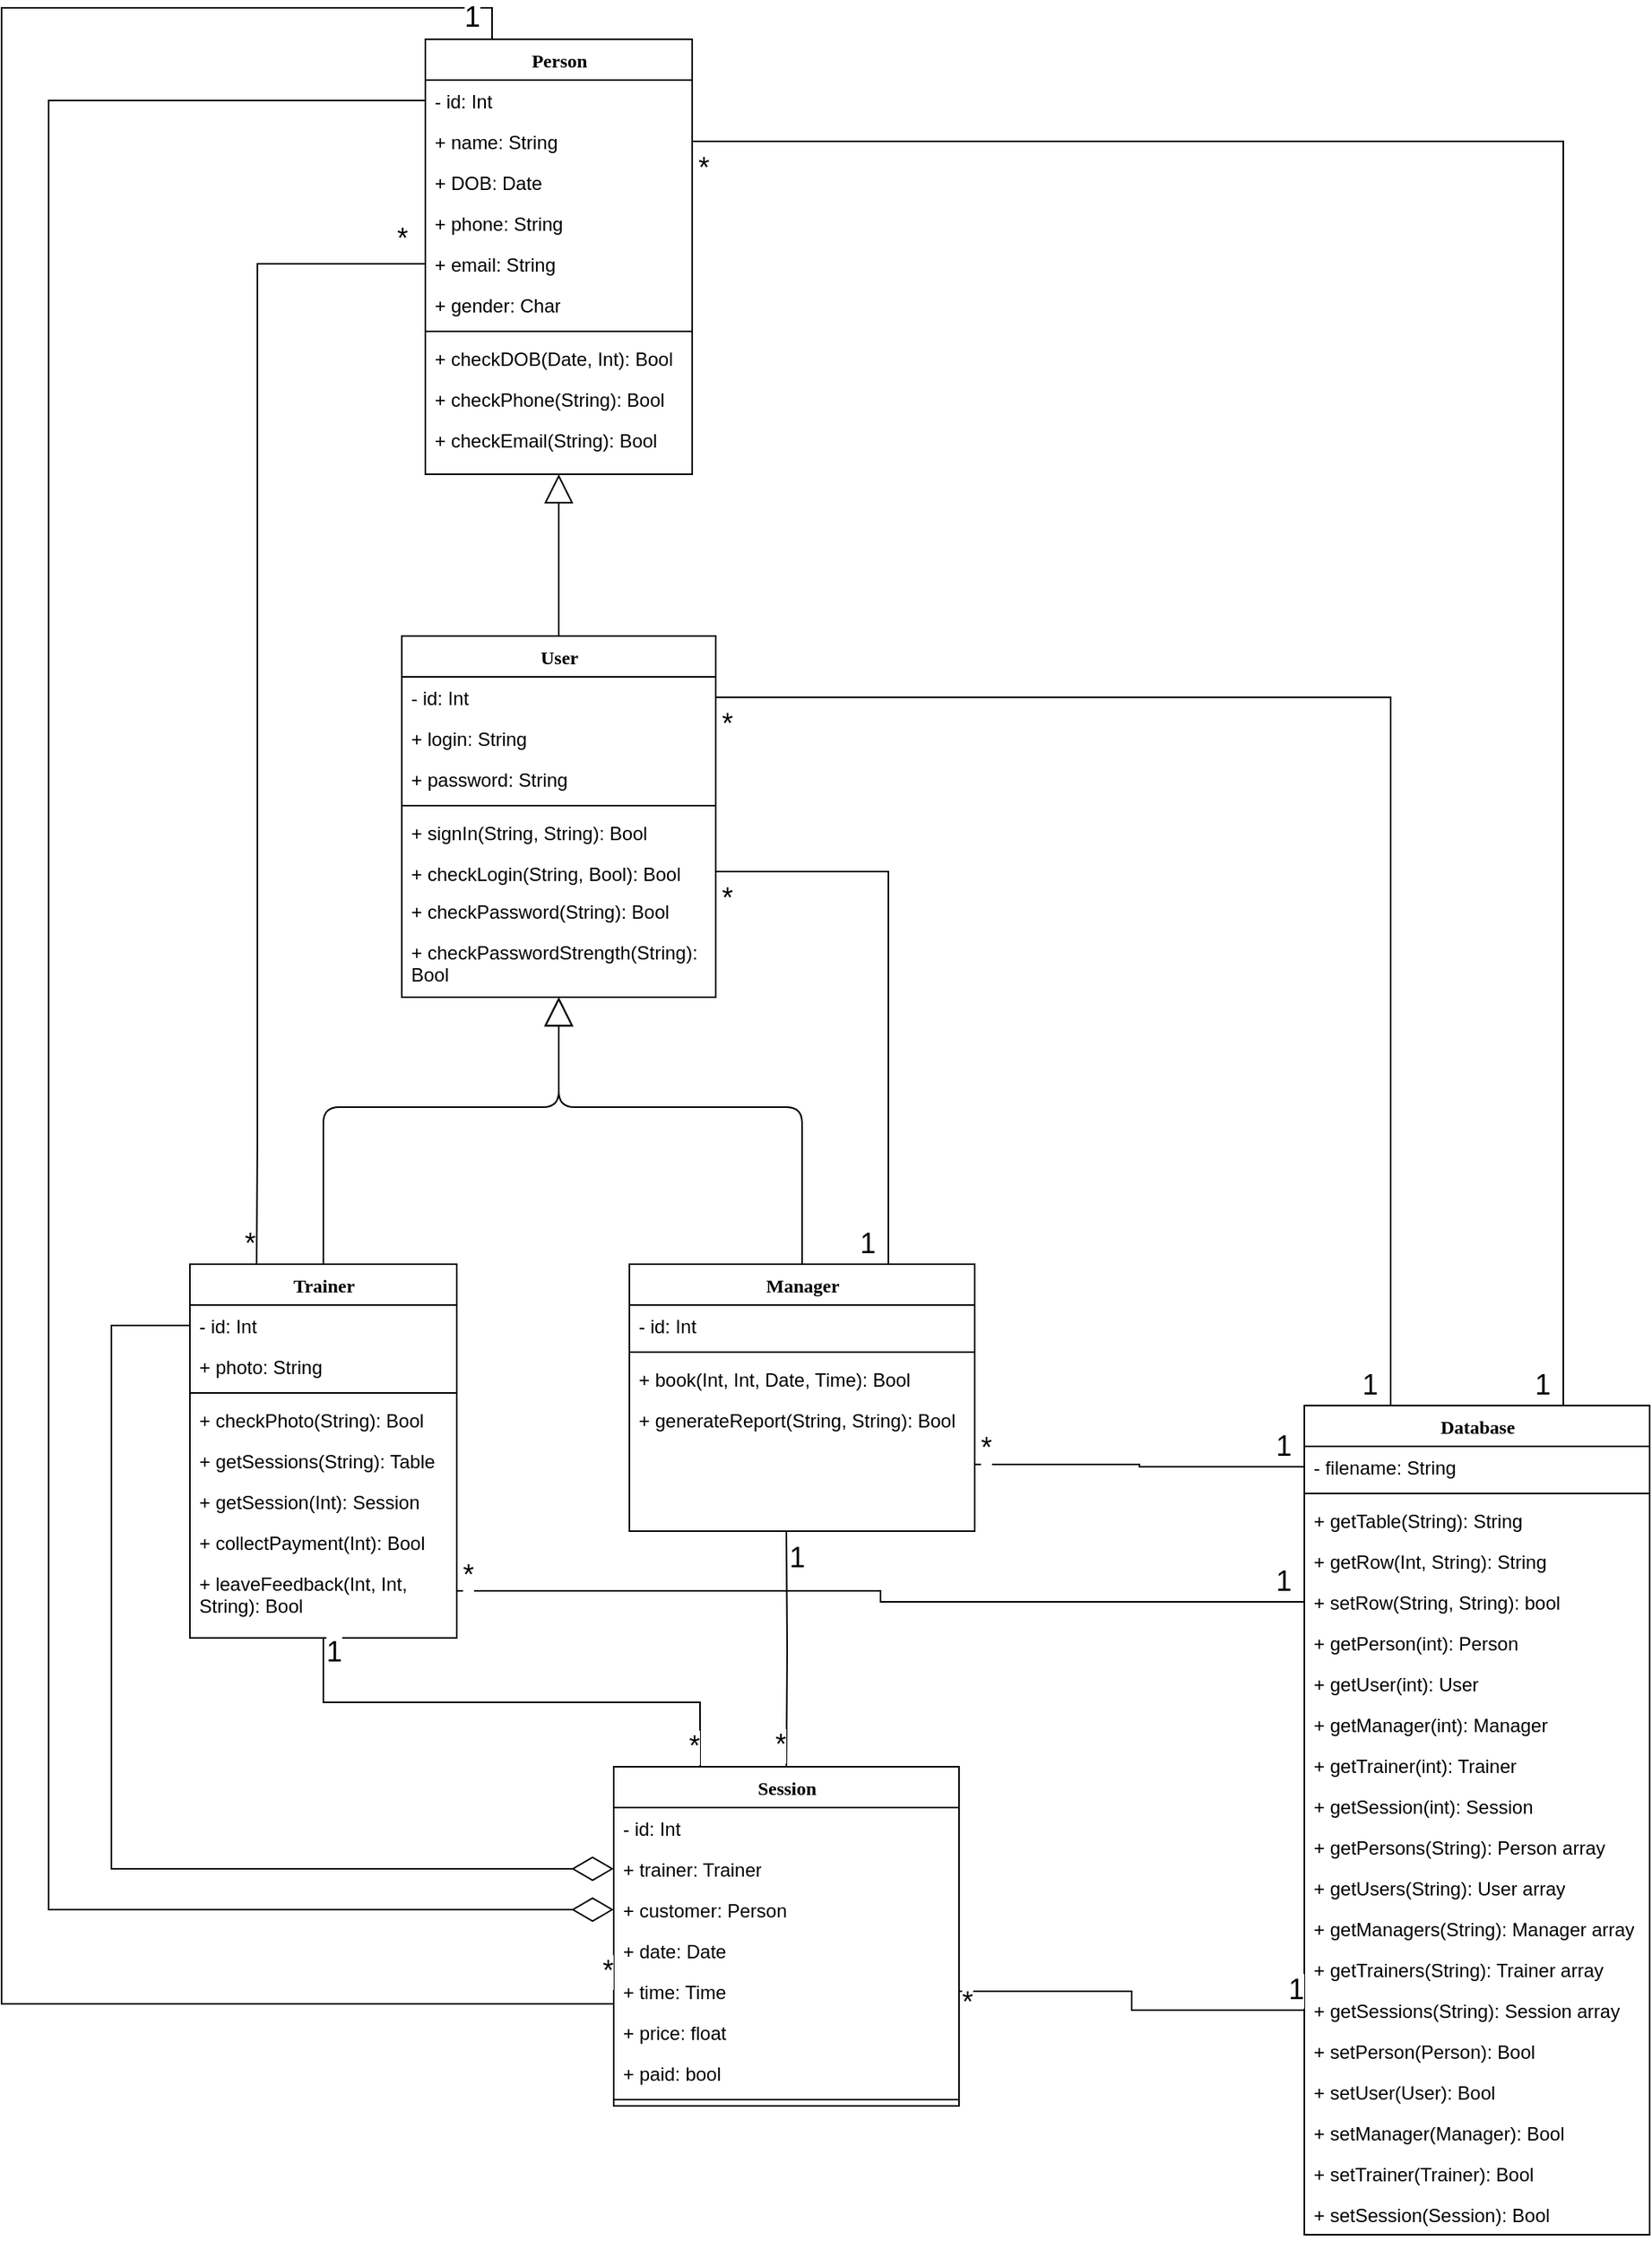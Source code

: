 <mxfile version="17.4.0" type="onedrive"><diagram name="Page-1" id="9f46799a-70d6-7492-0946-bef42562c5a5"><mxGraphModel dx="1543" dy="1395" grid="1" gridSize="10" guides="1" tooltips="1" connect="1" arrows="1" fold="1" page="1" pageScale="1" pageWidth="1100" pageHeight="850" background="none" math="0" shadow="0"><root><mxCell id="0"/><mxCell id="1" parent="0"/><mxCell id="78961159f06e98e8-17" value="Person" style="swimlane;html=1;fontStyle=1;align=center;verticalAlign=top;childLayout=stackLayout;horizontal=1;startSize=26;horizontalStack=0;resizeParent=1;resizeLast=0;collapsible=1;marginBottom=0;swimlaneFillColor=#ffffff;rounded=0;shadow=0;comic=0;labelBackgroundColor=none;strokeWidth=1;fillColor=none;fontFamily=Verdana;fontSize=12" parent="1" vertex="1"><mxGeometry x="350" y="-820" width="170" height="277" as="geometry"/></mxCell><mxCell id="78961159f06e98e8-21" value="- id: Int" style="text;html=1;strokeColor=none;fillColor=none;align=left;verticalAlign=top;spacingLeft=4;spacingRight=4;whiteSpace=wrap;overflow=hidden;rotatable=0;points=[[0,0.5],[1,0.5]];portConstraint=eastwest;" parent="78961159f06e98e8-17" vertex="1"><mxGeometry y="26" width="170" height="26" as="geometry"/></mxCell><mxCell id="78961159f06e98e8-23" value="+ name: String" style="text;html=1;strokeColor=none;fillColor=none;align=left;verticalAlign=top;spacingLeft=4;spacingRight=4;whiteSpace=wrap;overflow=hidden;rotatable=0;points=[[0,0.5],[1,0.5]];portConstraint=eastwest;" parent="78961159f06e98e8-17" vertex="1"><mxGeometry y="52" width="170" height="26" as="geometry"/></mxCell><mxCell id="78961159f06e98e8-25" value="+ DOB: Date" style="text;html=1;strokeColor=none;fillColor=none;align=left;verticalAlign=top;spacingLeft=4;spacingRight=4;whiteSpace=wrap;overflow=hidden;rotatable=0;points=[[0,0.5],[1,0.5]];portConstraint=eastwest;" parent="78961159f06e98e8-17" vertex="1"><mxGeometry y="78" width="170" height="26" as="geometry"/></mxCell><mxCell id="78961159f06e98e8-26" value="+ phone: String" style="text;html=1;strokeColor=none;fillColor=none;align=left;verticalAlign=top;spacingLeft=4;spacingRight=4;whiteSpace=wrap;overflow=hidden;rotatable=0;points=[[0,0.5],[1,0.5]];portConstraint=eastwest;" parent="78961159f06e98e8-17" vertex="1"><mxGeometry y="104" width="170" height="26" as="geometry"/></mxCell><mxCell id="19ePh3S8FimVtVx76yPB-1" value="+ email: String" style="text;html=1;strokeColor=none;fillColor=none;align=left;verticalAlign=top;spacingLeft=4;spacingRight=4;whiteSpace=wrap;overflow=hidden;rotatable=0;points=[[0,0.5],[1,0.5]];portConstraint=eastwest;" parent="78961159f06e98e8-17" vertex="1"><mxGeometry y="130" width="170" height="26" as="geometry"/></mxCell><mxCell id="78961159f06e98e8-24" value="+ gender: Char" style="text;html=1;strokeColor=none;fillColor=none;align=left;verticalAlign=top;spacingLeft=4;spacingRight=4;whiteSpace=wrap;overflow=hidden;rotatable=0;points=[[0,0.5],[1,0.5]];portConstraint=eastwest;" parent="78961159f06e98e8-17" vertex="1"><mxGeometry y="156" width="170" height="26" as="geometry"/></mxCell><mxCell id="78961159f06e98e8-19" value="" style="line;html=1;strokeWidth=1;fillColor=none;align=left;verticalAlign=middle;spacingTop=-1;spacingLeft=3;spacingRight=3;rotatable=0;labelPosition=right;points=[];portConstraint=eastwest;" parent="78961159f06e98e8-17" vertex="1"><mxGeometry y="182" width="170" height="8" as="geometry"/></mxCell><mxCell id="78961159f06e98e8-27" value="+ checkDOB(Date, Int): Bool" style="text;html=1;strokeColor=none;fillColor=none;align=left;verticalAlign=top;spacingLeft=4;spacingRight=4;whiteSpace=wrap;overflow=hidden;rotatable=0;points=[[0,0.5],[1,0.5]];portConstraint=eastwest;" parent="78961159f06e98e8-17" vertex="1"><mxGeometry y="190" width="170" height="26" as="geometry"/></mxCell><mxCell id="19ePh3S8FimVtVx76yPB-2" value="+ checkPhone(String): Bool" style="text;html=1;strokeColor=none;fillColor=none;align=left;verticalAlign=top;spacingLeft=4;spacingRight=4;whiteSpace=wrap;overflow=hidden;rotatable=0;points=[[0,0.5],[1,0.5]];portConstraint=eastwest;" parent="78961159f06e98e8-17" vertex="1"><mxGeometry y="216" width="170" height="26" as="geometry"/></mxCell><mxCell id="19ePh3S8FimVtVx76yPB-3" value="+ checkEmail(String): Bool" style="text;html=1;strokeColor=none;fillColor=none;align=left;verticalAlign=top;spacingLeft=4;spacingRight=4;whiteSpace=wrap;overflow=hidden;rotatable=0;points=[[0,0.5],[1,0.5]];portConstraint=eastwest;" parent="78961159f06e98e8-17" vertex="1"><mxGeometry y="242" width="170" height="26" as="geometry"/></mxCell><mxCell id="78961159f06e98e8-30" value="User" style="swimlane;html=1;fontStyle=1;align=center;verticalAlign=top;childLayout=stackLayout;horizontal=1;startSize=26;horizontalStack=0;resizeParent=1;resizeLast=0;collapsible=1;marginBottom=0;swimlaneFillColor=#ffffff;rounded=0;shadow=0;comic=0;labelBackgroundColor=none;strokeWidth=1;fillColor=none;fontFamily=Verdana;fontSize=12" parent="1" vertex="1"><mxGeometry x="335" y="-440" width="200" height="230" as="geometry"/></mxCell><mxCell id="78961159f06e98e8-31" value="- id: Int" style="text;html=1;strokeColor=none;fillColor=none;align=left;verticalAlign=top;spacingLeft=4;spacingRight=4;whiteSpace=wrap;overflow=hidden;rotatable=0;points=[[0,0.5],[1,0.5]];portConstraint=eastwest;" parent="78961159f06e98e8-30" vertex="1"><mxGeometry y="26" width="200" height="26" as="geometry"/></mxCell><mxCell id="78961159f06e98e8-32" value="+ login: String" style="text;html=1;strokeColor=none;fillColor=none;align=left;verticalAlign=top;spacingLeft=4;spacingRight=4;whiteSpace=wrap;overflow=hidden;rotatable=0;points=[[0,0.5],[1,0.5]];portConstraint=eastwest;" parent="78961159f06e98e8-30" vertex="1"><mxGeometry y="52" width="200" height="26" as="geometry"/></mxCell><mxCell id="78961159f06e98e8-33" value="+ password: String" style="text;html=1;strokeColor=none;fillColor=none;align=left;verticalAlign=top;spacingLeft=4;spacingRight=4;whiteSpace=wrap;overflow=hidden;rotatable=0;points=[[0,0.5],[1,0.5]];portConstraint=eastwest;" parent="78961159f06e98e8-30" vertex="1"><mxGeometry y="78" width="200" height="26" as="geometry"/></mxCell><mxCell id="78961159f06e98e8-38" value="" style="line;html=1;strokeWidth=1;fillColor=none;align=left;verticalAlign=middle;spacingTop=-1;spacingLeft=3;spacingRight=3;rotatable=0;labelPosition=right;points=[];portConstraint=eastwest;" parent="78961159f06e98e8-30" vertex="1"><mxGeometry y="104" width="200" height="8" as="geometry"/></mxCell><mxCell id="78961159f06e98e8-36" value="+ signIn(String, String): Bool" style="text;html=1;strokeColor=none;fillColor=none;align=left;verticalAlign=top;spacingLeft=4;spacingRight=4;whiteSpace=wrap;overflow=hidden;rotatable=0;points=[[0,0.5],[1,0.5]];portConstraint=eastwest;" parent="78961159f06e98e8-30" vertex="1"><mxGeometry y="112" width="200" height="26" as="geometry"/></mxCell><mxCell id="78961159f06e98e8-37" value="+ checkLogin(String, Bool): Bool" style="text;html=1;strokeColor=none;fillColor=none;align=left;verticalAlign=top;spacingLeft=4;spacingRight=4;whiteSpace=wrap;overflow=hidden;rotatable=0;points=[[0,0.5],[1,0.5]];portConstraint=eastwest;" parent="78961159f06e98e8-30" vertex="1"><mxGeometry y="138" width="200" height="24" as="geometry"/></mxCell><mxCell id="78961159f06e98e8-39" value="+ checkPassword(String): Bool" style="text;html=1;strokeColor=none;fillColor=none;align=left;verticalAlign=top;spacingLeft=4;spacingRight=4;whiteSpace=wrap;overflow=hidden;rotatable=0;points=[[0,0.5],[1,0.5]];portConstraint=eastwest;" parent="78961159f06e98e8-30" vertex="1"><mxGeometry y="162" width="200" height="26" as="geometry"/></mxCell><mxCell id="78961159f06e98e8-40" value="+ checkPasswordStrength(String): Bool" style="text;html=1;strokeColor=none;fillColor=none;align=left;verticalAlign=top;spacingLeft=4;spacingRight=4;whiteSpace=wrap;overflow=hidden;rotatable=0;points=[[0,0.5],[1,0.5]];portConstraint=eastwest;" parent="78961159f06e98e8-30" vertex="1"><mxGeometry y="188" width="200" height="34" as="geometry"/></mxCell><mxCell id="78961159f06e98e8-69" value="Trainer" style="swimlane;html=1;fontStyle=1;align=center;verticalAlign=top;childLayout=stackLayout;horizontal=1;startSize=26;horizontalStack=0;resizeParent=1;resizeLast=0;collapsible=1;marginBottom=0;swimlaneFillColor=#ffffff;rounded=0;shadow=0;comic=0;labelBackgroundColor=none;strokeWidth=1;fillColor=none;fontFamily=Verdana;fontSize=12" parent="1" vertex="1"><mxGeometry x="200" y="-40" width="170" height="238" as="geometry"/></mxCell><mxCell id="78961159f06e98e8-70" value="- id: Int" style="text;html=1;strokeColor=none;fillColor=none;align=left;verticalAlign=top;spacingLeft=4;spacingRight=4;whiteSpace=wrap;overflow=hidden;rotatable=0;points=[[0,0.5],[1,0.5]];portConstraint=eastwest;" parent="78961159f06e98e8-69" vertex="1"><mxGeometry y="26" width="170" height="26" as="geometry"/></mxCell><mxCell id="78961159f06e98e8-71" value="+ photo: String" style="text;html=1;strokeColor=none;fillColor=none;align=left;verticalAlign=top;spacingLeft=4;spacingRight=4;whiteSpace=wrap;overflow=hidden;rotatable=0;points=[[0,0.5],[1,0.5]];portConstraint=eastwest;" parent="78961159f06e98e8-69" vertex="1"><mxGeometry y="52" width="170" height="26" as="geometry"/></mxCell><mxCell id="78961159f06e98e8-77" value="" style="line;html=1;strokeWidth=1;fillColor=none;align=left;verticalAlign=middle;spacingTop=-1;spacingLeft=3;spacingRight=3;rotatable=0;labelPosition=right;points=[];portConstraint=eastwest;" parent="78961159f06e98e8-69" vertex="1"><mxGeometry y="78" width="170" height="8" as="geometry"/></mxCell><mxCell id="78961159f06e98e8-72" value="+ checkPhoto(String): Bool" style="text;html=1;strokeColor=none;fillColor=none;align=left;verticalAlign=top;spacingLeft=4;spacingRight=4;whiteSpace=wrap;overflow=hidden;rotatable=0;points=[[0,0.5],[1,0.5]];portConstraint=eastwest;" parent="78961159f06e98e8-69" vertex="1"><mxGeometry y="86" width="170" height="26" as="geometry"/></mxCell><mxCell id="78961159f06e98e8-75" value="+ getSessions(String): Table" style="text;html=1;strokeColor=none;fillColor=none;align=left;verticalAlign=top;spacingLeft=4;spacingRight=4;whiteSpace=wrap;overflow=hidden;rotatable=0;points=[[0,0.5],[1,0.5]];portConstraint=eastwest;" parent="78961159f06e98e8-69" vertex="1"><mxGeometry y="112" width="170" height="26" as="geometry"/></mxCell><mxCell id="78961159f06e98e8-76" value="+ getSession(Int): Session" style="text;html=1;strokeColor=none;fillColor=none;align=left;verticalAlign=top;spacingLeft=4;spacingRight=4;whiteSpace=wrap;overflow=hidden;rotatable=0;points=[[0,0.5],[1,0.5]];portConstraint=eastwest;" parent="78961159f06e98e8-69" vertex="1"><mxGeometry y="138" width="170" height="26" as="geometry"/></mxCell><mxCell id="78961159f06e98e8-78" value="+ collectPayment(Int): Bool" style="text;html=1;strokeColor=none;fillColor=none;align=left;verticalAlign=top;spacingLeft=4;spacingRight=4;whiteSpace=wrap;overflow=hidden;rotatable=0;points=[[0,0.5],[1,0.5]];portConstraint=eastwest;" parent="78961159f06e98e8-69" vertex="1"><mxGeometry y="164" width="170" height="26" as="geometry"/></mxCell><mxCell id="78961159f06e98e8-79" value="+ leaveFeedback(Int, Int, String): Bool" style="text;html=1;strokeColor=none;fillColor=none;align=left;verticalAlign=top;spacingLeft=4;spacingRight=4;whiteSpace=wrap;overflow=hidden;rotatable=0;points=[[0,0.5],[1,0.5]];portConstraint=eastwest;" parent="78961159f06e98e8-69" vertex="1"><mxGeometry y="190" width="170" height="36" as="geometry"/></mxCell><mxCell id="19ePh3S8FimVtVx76yPB-5" value="Manager" style="swimlane;html=1;fontStyle=1;align=center;verticalAlign=top;childLayout=stackLayout;horizontal=1;startSize=26;horizontalStack=0;resizeParent=1;resizeLast=0;collapsible=1;marginBottom=0;swimlaneFillColor=#ffffff;rounded=0;shadow=0;comic=0;labelBackgroundColor=none;strokeWidth=1;fillColor=none;fontFamily=Verdana;fontSize=12" parent="1" vertex="1"><mxGeometry x="480" y="-40" width="220" height="170" as="geometry"/></mxCell><mxCell id="19ePh3S8FimVtVx76yPB-6" value="- id: Int" style="text;html=1;strokeColor=none;fillColor=none;align=left;verticalAlign=top;spacingLeft=4;spacingRight=4;whiteSpace=wrap;overflow=hidden;rotatable=0;points=[[0,0.5],[1,0.5]];portConstraint=eastwest;" parent="19ePh3S8FimVtVx76yPB-5" vertex="1"><mxGeometry y="26" width="220" height="26" as="geometry"/></mxCell><mxCell id="19ePh3S8FimVtVx76yPB-7" value="" style="line;html=1;strokeWidth=1;fillColor=none;align=left;verticalAlign=middle;spacingTop=-1;spacingLeft=3;spacingRight=3;rotatable=0;labelPosition=right;points=[];portConstraint=eastwest;" parent="19ePh3S8FimVtVx76yPB-5" vertex="1"><mxGeometry y="52" width="220" height="8" as="geometry"/></mxCell><mxCell id="19ePh3S8FimVtVx76yPB-9" value="+ book(Int, Int, Date, Time): Bool" style="text;html=1;strokeColor=none;fillColor=none;align=left;verticalAlign=top;spacingLeft=4;spacingRight=4;whiteSpace=wrap;overflow=hidden;rotatable=0;points=[[0,0.5],[1,0.5]];portConstraint=eastwest;" parent="19ePh3S8FimVtVx76yPB-5" vertex="1"><mxGeometry y="60" width="220" height="26" as="geometry"/></mxCell><mxCell id="19ePh3S8FimVtVx76yPB-10" value="+ generateReport(String, String): Bool" style="text;html=1;strokeColor=none;fillColor=none;align=left;verticalAlign=top;spacingLeft=4;spacingRight=4;whiteSpace=wrap;overflow=hidden;rotatable=0;points=[[0,0.5],[1,0.5]];portConstraint=eastwest;" parent="19ePh3S8FimVtVx76yPB-5" vertex="1"><mxGeometry y="86" width="220" height="26" as="geometry"/></mxCell><mxCell id="19ePh3S8FimVtVx76yPB-13" value="Database" style="swimlane;html=1;fontStyle=1;align=center;verticalAlign=top;childLayout=stackLayout;horizontal=1;startSize=26;horizontalStack=0;resizeParent=1;resizeLast=0;collapsible=1;marginBottom=0;swimlaneFillColor=#ffffff;rounded=0;shadow=0;comic=0;labelBackgroundColor=none;strokeWidth=1;fillColor=none;fontFamily=Verdana;fontSize=12" parent="1" vertex="1"><mxGeometry x="910" y="50" width="220" height="528" as="geometry"/></mxCell><mxCell id="19ePh3S8FimVtVx76yPB-14" value="- filename: String" style="text;html=1;strokeColor=none;fillColor=none;align=left;verticalAlign=top;spacingLeft=4;spacingRight=4;whiteSpace=wrap;overflow=hidden;rotatable=0;points=[[0,0.5],[1,0.5]];portConstraint=eastwest;" parent="19ePh3S8FimVtVx76yPB-13" vertex="1"><mxGeometry y="26" width="220" height="26" as="geometry"/></mxCell><mxCell id="19ePh3S8FimVtVx76yPB-15" value="" style="line;html=1;strokeWidth=1;fillColor=none;align=left;verticalAlign=middle;spacingTop=-1;spacingLeft=3;spacingRight=3;rotatable=0;labelPosition=right;points=[];portConstraint=eastwest;" parent="19ePh3S8FimVtVx76yPB-13" vertex="1"><mxGeometry y="52" width="220" height="8" as="geometry"/></mxCell><mxCell id="19ePh3S8FimVtVx76yPB-16" value="+ getTable(String): String" style="text;html=1;strokeColor=none;fillColor=none;align=left;verticalAlign=top;spacingLeft=4;spacingRight=4;whiteSpace=wrap;overflow=hidden;rotatable=0;points=[[0,0.5],[1,0.5]];portConstraint=eastwest;" parent="19ePh3S8FimVtVx76yPB-13" vertex="1"><mxGeometry y="60" width="220" height="26" as="geometry"/></mxCell><mxCell id="19ePh3S8FimVtVx76yPB-17" value="+ getRow(Int, String): String" style="text;html=1;strokeColor=none;fillColor=none;align=left;verticalAlign=top;spacingLeft=4;spacingRight=4;whiteSpace=wrap;overflow=hidden;rotatable=0;points=[[0,0.5],[1,0.5]];portConstraint=eastwest;" parent="19ePh3S8FimVtVx76yPB-13" vertex="1"><mxGeometry y="86" width="220" height="26" as="geometry"/></mxCell><mxCell id="19ePh3S8FimVtVx76yPB-86" value="+ setRow(String, String): bool" style="text;html=1;strokeColor=none;fillColor=none;align=left;verticalAlign=top;spacingLeft=4;spacingRight=4;whiteSpace=wrap;overflow=hidden;rotatable=0;points=[[0,0.5],[1,0.5]];portConstraint=eastwest;" parent="19ePh3S8FimVtVx76yPB-13" vertex="1"><mxGeometry y="112" width="220" height="26" as="geometry"/></mxCell><mxCell id="19ePh3S8FimVtVx76yPB-18" value="+ getPerson(int): Person" style="text;html=1;strokeColor=none;fillColor=none;align=left;verticalAlign=top;spacingLeft=4;spacingRight=4;whiteSpace=wrap;overflow=hidden;rotatable=0;points=[[0,0.5],[1,0.5]];portConstraint=eastwest;" parent="19ePh3S8FimVtVx76yPB-13" vertex="1"><mxGeometry y="138" width="220" height="26" as="geometry"/></mxCell><mxCell id="19ePh3S8FimVtVx76yPB-82" value="+ getUser(int): User" style="text;html=1;strokeColor=none;fillColor=none;align=left;verticalAlign=top;spacingLeft=4;spacingRight=4;whiteSpace=wrap;overflow=hidden;rotatable=0;points=[[0,0.5],[1,0.5]];portConstraint=eastwest;" parent="19ePh3S8FimVtVx76yPB-13" vertex="1"><mxGeometry y="164" width="220" height="26" as="geometry"/></mxCell><mxCell id="19ePh3S8FimVtVx76yPB-83" value="+ getManager(int): Manager" style="text;html=1;strokeColor=none;fillColor=none;align=left;verticalAlign=top;spacingLeft=4;spacingRight=4;whiteSpace=wrap;overflow=hidden;rotatable=0;points=[[0,0.5],[1,0.5]];portConstraint=eastwest;" parent="19ePh3S8FimVtVx76yPB-13" vertex="1"><mxGeometry y="190" width="220" height="26" as="geometry"/></mxCell><mxCell id="19ePh3S8FimVtVx76yPB-84" value="+ getTrainer(int): Trainer" style="text;html=1;strokeColor=none;fillColor=none;align=left;verticalAlign=top;spacingLeft=4;spacingRight=4;whiteSpace=wrap;overflow=hidden;rotatable=0;points=[[0,0.5],[1,0.5]];portConstraint=eastwest;" parent="19ePh3S8FimVtVx76yPB-13" vertex="1"><mxGeometry y="216" width="220" height="26" as="geometry"/></mxCell><mxCell id="19ePh3S8FimVtVx76yPB-85" value="+ getSession(int): Session" style="text;html=1;strokeColor=none;fillColor=none;align=left;verticalAlign=top;spacingLeft=4;spacingRight=4;whiteSpace=wrap;overflow=hidden;rotatable=0;points=[[0,0.5],[1,0.5]];portConstraint=eastwest;" parent="19ePh3S8FimVtVx76yPB-13" vertex="1"><mxGeometry y="242" width="220" height="26" as="geometry"/></mxCell><mxCell id="19ePh3S8FimVtVx76yPB-87" value="+ getPersons(String): Person array" style="text;html=1;strokeColor=none;fillColor=none;align=left;verticalAlign=top;spacingLeft=4;spacingRight=4;whiteSpace=wrap;overflow=hidden;rotatable=0;points=[[0,0.5],[1,0.5]];portConstraint=eastwest;" parent="19ePh3S8FimVtVx76yPB-13" vertex="1"><mxGeometry y="268" width="220" height="26" as="geometry"/></mxCell><mxCell id="19ePh3S8FimVtVx76yPB-88" value="+ getUsers(String): User&amp;nbsp;array" style="text;html=1;strokeColor=none;fillColor=none;align=left;verticalAlign=top;spacingLeft=4;spacingRight=4;whiteSpace=wrap;overflow=hidden;rotatable=0;points=[[0,0.5],[1,0.5]];portConstraint=eastwest;" parent="19ePh3S8FimVtVx76yPB-13" vertex="1"><mxGeometry y="294" width="220" height="26" as="geometry"/></mxCell><mxCell id="19ePh3S8FimVtVx76yPB-89" value="+ getManagers(String): Manager&amp;nbsp;array" style="text;html=1;strokeColor=none;fillColor=none;align=left;verticalAlign=top;spacingLeft=4;spacingRight=4;whiteSpace=wrap;overflow=hidden;rotatable=0;points=[[0,0.5],[1,0.5]];portConstraint=eastwest;" parent="19ePh3S8FimVtVx76yPB-13" vertex="1"><mxGeometry y="320" width="220" height="26" as="geometry"/></mxCell><mxCell id="19ePh3S8FimVtVx76yPB-90" value="+ getTrainers(String): Trainer&amp;nbsp;array" style="text;html=1;strokeColor=none;fillColor=none;align=left;verticalAlign=top;spacingLeft=4;spacingRight=4;whiteSpace=wrap;overflow=hidden;rotatable=0;points=[[0,0.5],[1,0.5]];portConstraint=eastwest;" parent="19ePh3S8FimVtVx76yPB-13" vertex="1"><mxGeometry y="346" width="220" height="26" as="geometry"/></mxCell><mxCell id="19ePh3S8FimVtVx76yPB-91" value="+ getSessions(String): Session&amp;nbsp;array" style="text;html=1;strokeColor=none;fillColor=none;align=left;verticalAlign=top;spacingLeft=4;spacingRight=4;whiteSpace=wrap;overflow=hidden;rotatable=0;points=[[0,0.5],[1,0.5]];portConstraint=eastwest;" parent="19ePh3S8FimVtVx76yPB-13" vertex="1"><mxGeometry y="372" width="220" height="26" as="geometry"/></mxCell><mxCell id="19ePh3S8FimVtVx76yPB-92" value="+ setPerson(Person): Bool" style="text;html=1;strokeColor=none;fillColor=none;align=left;verticalAlign=top;spacingLeft=4;spacingRight=4;whiteSpace=wrap;overflow=hidden;rotatable=0;points=[[0,0.5],[1,0.5]];portConstraint=eastwest;" parent="19ePh3S8FimVtVx76yPB-13" vertex="1"><mxGeometry y="398" width="220" height="26" as="geometry"/></mxCell><mxCell id="19ePh3S8FimVtVx76yPB-93" value="+ setUser(User): Bool" style="text;html=1;strokeColor=none;fillColor=none;align=left;verticalAlign=top;spacingLeft=4;spacingRight=4;whiteSpace=wrap;overflow=hidden;rotatable=0;points=[[0,0.5],[1,0.5]];portConstraint=eastwest;" parent="19ePh3S8FimVtVx76yPB-13" vertex="1"><mxGeometry y="424" width="220" height="26" as="geometry"/></mxCell><mxCell id="19ePh3S8FimVtVx76yPB-94" value="+ setManager(Manager): Bool" style="text;html=1;strokeColor=none;fillColor=none;align=left;verticalAlign=top;spacingLeft=4;spacingRight=4;whiteSpace=wrap;overflow=hidden;rotatable=0;points=[[0,0.5],[1,0.5]];portConstraint=eastwest;" parent="19ePh3S8FimVtVx76yPB-13" vertex="1"><mxGeometry y="450" width="220" height="26" as="geometry"/></mxCell><mxCell id="19ePh3S8FimVtVx76yPB-95" value="+ setTrainer(Trainer): Bool" style="text;html=1;strokeColor=none;fillColor=none;align=left;verticalAlign=top;spacingLeft=4;spacingRight=4;whiteSpace=wrap;overflow=hidden;rotatable=0;points=[[0,0.5],[1,0.5]];portConstraint=eastwest;" parent="19ePh3S8FimVtVx76yPB-13" vertex="1"><mxGeometry y="476" width="220" height="26" as="geometry"/></mxCell><mxCell id="19ePh3S8FimVtVx76yPB-96" value="+ setSession(Session): Bool" style="text;html=1;strokeColor=none;fillColor=none;align=left;verticalAlign=top;spacingLeft=4;spacingRight=4;whiteSpace=wrap;overflow=hidden;rotatable=0;points=[[0,0.5],[1,0.5]];portConstraint=eastwest;" parent="19ePh3S8FimVtVx76yPB-13" vertex="1"><mxGeometry y="502" width="220" height="26" as="geometry"/></mxCell><mxCell id="19ePh3S8FimVtVx76yPB-50" value="Session" style="swimlane;html=1;fontStyle=1;align=center;verticalAlign=top;childLayout=stackLayout;horizontal=1;startSize=26;horizontalStack=0;resizeParent=1;resizeLast=0;collapsible=1;marginBottom=0;swimlaneFillColor=#ffffff;rounded=0;shadow=0;comic=0;labelBackgroundColor=none;strokeWidth=1;fillColor=none;fontFamily=Verdana;fontSize=12" parent="1" vertex="1"><mxGeometry x="470" y="280" width="220" height="216" as="geometry"/></mxCell><mxCell id="19ePh3S8FimVtVx76yPB-51" value="- id: Int" style="text;html=1;strokeColor=none;fillColor=none;align=left;verticalAlign=top;spacingLeft=4;spacingRight=4;whiteSpace=wrap;overflow=hidden;rotatable=0;points=[[0,0.5],[1,0.5]];portConstraint=eastwest;" parent="19ePh3S8FimVtVx76yPB-50" vertex="1"><mxGeometry y="26" width="220" height="26" as="geometry"/></mxCell><mxCell id="19ePh3S8FimVtVx76yPB-54" value="+ trainer: Trainer" style="text;html=1;strokeColor=none;fillColor=none;align=left;verticalAlign=top;spacingLeft=4;spacingRight=4;whiteSpace=wrap;overflow=hidden;rotatable=0;points=[[0,0.5],[1,0.5]];portConstraint=eastwest;" parent="19ePh3S8FimVtVx76yPB-50" vertex="1"><mxGeometry y="52" width="220" height="26" as="geometry"/></mxCell><mxCell id="19ePh3S8FimVtVx76yPB-53" value="+ customer: Person" style="text;html=1;strokeColor=none;fillColor=none;align=left;verticalAlign=top;spacingLeft=4;spacingRight=4;whiteSpace=wrap;overflow=hidden;rotatable=0;points=[[0,0.5],[1,0.5]];portConstraint=eastwest;" parent="19ePh3S8FimVtVx76yPB-50" vertex="1"><mxGeometry y="78" width="220" height="26" as="geometry"/></mxCell><mxCell id="19ePh3S8FimVtVx76yPB-55" value="+ date: Date" style="text;html=1;strokeColor=none;fillColor=none;align=left;verticalAlign=top;spacingLeft=4;spacingRight=4;whiteSpace=wrap;overflow=hidden;rotatable=0;points=[[0,0.5],[1,0.5]];portConstraint=eastwest;" parent="19ePh3S8FimVtVx76yPB-50" vertex="1"><mxGeometry y="104" width="220" height="26" as="geometry"/></mxCell><mxCell id="19ePh3S8FimVtVx76yPB-56" value="+ time: Time" style="text;html=1;strokeColor=none;fillColor=none;align=left;verticalAlign=top;spacingLeft=4;spacingRight=4;whiteSpace=wrap;overflow=hidden;rotatable=0;points=[[0,0.5],[1,0.5]];portConstraint=eastwest;" parent="19ePh3S8FimVtVx76yPB-50" vertex="1"><mxGeometry y="130" width="220" height="26" as="geometry"/></mxCell><mxCell id="19ePh3S8FimVtVx76yPB-57" value="+ price: float" style="text;html=1;strokeColor=none;fillColor=none;align=left;verticalAlign=top;spacingLeft=4;spacingRight=4;whiteSpace=wrap;overflow=hidden;rotatable=0;points=[[0,0.5],[1,0.5]];portConstraint=eastwest;" parent="19ePh3S8FimVtVx76yPB-50" vertex="1"><mxGeometry y="156" width="220" height="26" as="geometry"/></mxCell><mxCell id="19ePh3S8FimVtVx76yPB-58" value="+ paid: bool" style="text;html=1;strokeColor=none;fillColor=none;align=left;verticalAlign=top;spacingLeft=4;spacingRight=4;whiteSpace=wrap;overflow=hidden;rotatable=0;points=[[0,0.5],[1,0.5]];portConstraint=eastwest;" parent="19ePh3S8FimVtVx76yPB-50" vertex="1"><mxGeometry y="182" width="220" height="26" as="geometry"/></mxCell><mxCell id="19ePh3S8FimVtVx76yPB-52" value="" style="line;html=1;strokeWidth=1;fillColor=none;align=left;verticalAlign=middle;spacingTop=-1;spacingLeft=3;spacingRight=3;rotatable=0;labelPosition=right;points=[];portConstraint=eastwest;" parent="19ePh3S8FimVtVx76yPB-50" vertex="1"><mxGeometry y="208" width="220" height="8" as="geometry"/></mxCell><mxCell id="19ePh3S8FimVtVx76yPB-67" style="edgeStyle=orthogonalEdgeStyle;html=1;labelBackgroundColor=none;startFill=0;startSize=8;endArrow=block;endFill=0;endSize=16;fontFamily=Verdana;fontSize=12;exitX=0.5;exitY=0;exitDx=0;exitDy=0;entryX=0.5;entryY=1;entryDx=0;entryDy=0;" parent="1" source="78961159f06e98e8-30" target="78961159f06e98e8-17" edge="1"><mxGeometry relative="1" as="geometry"><Array as="points"><mxPoint x="435" y="-470"/><mxPoint x="435" y="-470"/></Array><mxPoint x="640" y="492" as="sourcePoint"/><mxPoint x="460" y="-470" as="targetPoint"/></mxGeometry></mxCell><mxCell id="19ePh3S8FimVtVx76yPB-68" style="edgeStyle=orthogonalEdgeStyle;html=1;labelBackgroundColor=none;startFill=0;startSize=8;endArrow=block;endFill=0;endSize=16;fontFamily=Verdana;fontSize=12;exitX=0.5;exitY=0;exitDx=0;exitDy=0;entryX=0.5;entryY=1;entryDx=0;entryDy=0;" parent="1" source="19ePh3S8FimVtVx76yPB-5" target="78961159f06e98e8-30" edge="1"><mxGeometry relative="1" as="geometry"><Array as="points"><mxPoint x="590" y="-140"/><mxPoint x="435" y="-140"/></Array><mxPoint x="460" y="-10" as="sourcePoint"/><mxPoint x="440" y="-170" as="targetPoint"/></mxGeometry></mxCell><mxCell id="19ePh3S8FimVtVx76yPB-69" style="edgeStyle=orthogonalEdgeStyle;html=1;labelBackgroundColor=none;startFill=0;startSize=8;endArrow=block;endFill=0;endSize=16;fontFamily=Verdana;fontSize=12;exitX=0.5;exitY=0;exitDx=0;exitDy=0;entryX=0.5;entryY=1;entryDx=0;entryDy=0;" parent="1" source="78961159f06e98e8-69" edge="1" target="78961159f06e98e8-30"><mxGeometry relative="1" as="geometry"><Array as="points"><mxPoint x="285" y="-140"/><mxPoint x="435" y="-140"/></Array><mxPoint x="260" y="236" as="sourcePoint"/><mxPoint x="435" y="-170" as="targetPoint"/></mxGeometry></mxCell><mxCell id="19ePh3S8FimVtVx76yPB-72" value="" style="endArrow=none;html=1;edgeStyle=orthogonalEdgeStyle;rounded=0;entryX=0.5;entryY=0;entryDx=0;entryDy=0;" parent="1" target="19ePh3S8FimVtVx76yPB-50" edge="1"><mxGeometry relative="1" as="geometry"><mxPoint x="580" y="130" as="sourcePoint"/><mxPoint x="1150" y="70" as="targetPoint"/></mxGeometry></mxCell><mxCell id="19ePh3S8FimVtVx76yPB-73" value="&lt;font style=&quot;font-size: 18px&quot;&gt;1&lt;br&gt;&lt;/font&gt;" style="edgeLabel;resizable=0;html=1;align=left;verticalAlign=bottom;" parent="19ePh3S8FimVtVx76yPB-72" connectable="0" vertex="1"><mxGeometry x="-1" relative="1" as="geometry"><mxPoint y="30" as="offset"/></mxGeometry></mxCell><mxCell id="19ePh3S8FimVtVx76yPB-74" value="&lt;font style=&quot;font-size: 18px&quot;&gt;*&lt;/font&gt;" style="edgeLabel;resizable=0;html=1;align=right;verticalAlign=bottom;" parent="19ePh3S8FimVtVx76yPB-72" connectable="0" vertex="1"><mxGeometry x="1" relative="1" as="geometry"/></mxCell><mxCell id="19ePh3S8FimVtVx76yPB-97" value="" style="endArrow=none;html=1;edgeStyle=orthogonalEdgeStyle;rounded=0;entryX=0;entryY=0.5;entryDx=0;entryDy=0;exitX=1;exitY=0.5;exitDx=0;exitDy=0;" parent="1" source="19ePh3S8FimVtVx76yPB-56" target="19ePh3S8FimVtVx76yPB-91" edge="1"><mxGeometry relative="1" as="geometry"><mxPoint x="990" y="10" as="sourcePoint"/><mxPoint x="1110" y="-107" as="targetPoint"/></mxGeometry></mxCell><mxCell id="19ePh3S8FimVtVx76yPB-98" value="&lt;font style=&quot;font-size: 18px&quot;&gt;*&lt;br&gt;&lt;/font&gt;" style="edgeLabel;resizable=0;html=1;align=left;verticalAlign=bottom;" parent="19ePh3S8FimVtVx76yPB-97" connectable="0" vertex="1"><mxGeometry x="-1" relative="1" as="geometry"><mxPoint y="20" as="offset"/></mxGeometry></mxCell><mxCell id="19ePh3S8FimVtVx76yPB-99" value="&lt;font style=&quot;font-size: 18px&quot;&gt;1&lt;/font&gt;" style="edgeLabel;resizable=0;html=1;align=right;verticalAlign=bottom;" parent="19ePh3S8FimVtVx76yPB-97" connectable="0" vertex="1"><mxGeometry x="1" relative="1" as="geometry"/></mxCell><mxCell id="19ePh3S8FimVtVx76yPB-100" value="" style="endArrow=none;html=1;edgeStyle=orthogonalEdgeStyle;rounded=0;exitX=0;exitY=0.5;exitDx=0;exitDy=0;entryX=1;entryY=0.75;entryDx=0;entryDy=0;" parent="1" source="19ePh3S8FimVtVx76yPB-14" target="19ePh3S8FimVtVx76yPB-5" edge="1"><mxGeometry relative="1" as="geometry"><mxPoint x="760" y="210" as="sourcePoint"/><mxPoint x="630" y="-70" as="targetPoint"/></mxGeometry></mxCell><mxCell id="19ePh3S8FimVtVx76yPB-101" value="&lt;font style=&quot;font-size: 18px&quot;&gt;1&lt;br&gt;&lt;/font&gt;" style="edgeLabel;resizable=0;html=1;align=left;verticalAlign=bottom;" parent="19ePh3S8FimVtVx76yPB-100" connectable="0" vertex="1"><mxGeometry x="-1" relative="1" as="geometry"><mxPoint x="-20" as="offset"/></mxGeometry></mxCell><mxCell id="19ePh3S8FimVtVx76yPB-102" value="&lt;font style=&quot;font-size: 18px&quot;&gt;*&lt;/font&gt;" style="edgeLabel;resizable=0;html=1;align=right;verticalAlign=bottom;" parent="19ePh3S8FimVtVx76yPB-100" connectable="0" vertex="1"><mxGeometry x="1" relative="1" as="geometry"><mxPoint x="11" y="3" as="offset"/></mxGeometry></mxCell><mxCell id="19ePh3S8FimVtVx76yPB-103" value="" style="endArrow=none;html=1;edgeStyle=orthogonalEdgeStyle;rounded=0;entryX=0.25;entryY=0;entryDx=0;entryDy=0;exitX=0.5;exitY=1;exitDx=0;exitDy=0;" parent="1" source="78961159f06e98e8-69" target="19ePh3S8FimVtVx76yPB-50" edge="1"><mxGeometry relative="1" as="geometry"><mxPoint x="590" y="140" as="sourcePoint"/><mxPoint x="590" y="290" as="targetPoint"/></mxGeometry></mxCell><mxCell id="19ePh3S8FimVtVx76yPB-104" value="&lt;font style=&quot;font-size: 18px&quot;&gt;1&lt;br&gt;&lt;/font&gt;" style="edgeLabel;resizable=0;html=1;align=left;verticalAlign=bottom;" parent="19ePh3S8FimVtVx76yPB-103" connectable="0" vertex="1"><mxGeometry x="-1" relative="1" as="geometry"><mxPoint y="22" as="offset"/></mxGeometry></mxCell><mxCell id="19ePh3S8FimVtVx76yPB-105" value="&lt;font style=&quot;font-size: 18px&quot;&gt;*&lt;/font&gt;" style="edgeLabel;resizable=0;html=1;align=right;verticalAlign=bottom;" parent="19ePh3S8FimVtVx76yPB-103" connectable="0" vertex="1"><mxGeometry x="1" relative="1" as="geometry"/></mxCell><mxCell id="19ePh3S8FimVtVx76yPB-106" value="" style="endArrow=none;html=1;edgeStyle=orthogonalEdgeStyle;rounded=0;entryX=0;entryY=0.5;entryDx=0;entryDy=0;exitX=0.25;exitY=0;exitDx=0;exitDy=0;" parent="1" source="78961159f06e98e8-17" target="19ePh3S8FimVtVx76yPB-56" edge="1"><mxGeometry relative="1" as="geometry"><mxPoint x="295" y="208" as="sourcePoint"/><mxPoint x="480" y="363" as="targetPoint"/><Array as="points"><mxPoint x="393" y="-840"/><mxPoint x="80" y="-840"/><mxPoint x="80" y="431"/><mxPoint x="470" y="431"/></Array></mxGeometry></mxCell><mxCell id="19ePh3S8FimVtVx76yPB-107" value="&lt;font style=&quot;font-size: 18px&quot;&gt;1&lt;br&gt;&lt;/font&gt;" style="edgeLabel;resizable=0;html=1;align=left;verticalAlign=bottom;" parent="19ePh3S8FimVtVx76yPB-106" connectable="0" vertex="1"><mxGeometry x="-1" relative="1" as="geometry"><mxPoint x="-20" y="-1" as="offset"/></mxGeometry></mxCell><mxCell id="19ePh3S8FimVtVx76yPB-108" value="&lt;font style=&quot;font-size: 18px&quot;&gt;*&lt;/font&gt;" style="edgeLabel;resizable=0;html=1;align=right;verticalAlign=bottom;" parent="19ePh3S8FimVtVx76yPB-106" connectable="0" vertex="1"><mxGeometry x="1" relative="1" as="geometry"/></mxCell><mxCell id="19ePh3S8FimVtVx76yPB-109" value="" style="endArrow=none;html=1;edgeStyle=orthogonalEdgeStyle;rounded=0;exitX=0;exitY=0.5;exitDx=0;exitDy=0;entryX=0.25;entryY=0;entryDx=0;entryDy=0;" parent="1" source="19ePh3S8FimVtVx76yPB-1" target="78961159f06e98e8-69" edge="1"><mxGeometry relative="1" as="geometry"><mxPoint x="100" y="-290" as="sourcePoint"/><mxPoint x="150" y="30" as="targetPoint"/><Array as="points"><mxPoint x="243" y="-677"/><mxPoint x="243" y="-120"/></Array></mxGeometry></mxCell><mxCell id="19ePh3S8FimVtVx76yPB-110" value="&lt;font style=&quot;font-size: 18px&quot;&gt;*&lt;br&gt;&lt;/font&gt;" style="edgeLabel;resizable=0;html=1;align=left;verticalAlign=bottom;" parent="19ePh3S8FimVtVx76yPB-109" connectable="0" vertex="1"><mxGeometry x="-1" relative="1" as="geometry"><mxPoint x="-20" y="-3" as="offset"/></mxGeometry></mxCell><mxCell id="19ePh3S8FimVtVx76yPB-111" value="&lt;font style=&quot;font-size: 18px&quot;&gt;*&lt;/font&gt;" style="edgeLabel;resizable=0;html=1;align=right;verticalAlign=bottom;" parent="19ePh3S8FimVtVx76yPB-109" connectable="0" vertex="1"><mxGeometry x="1" relative="1" as="geometry"/></mxCell><mxCell id="19ePh3S8FimVtVx76yPB-112" value="" style="endArrow=none;html=1;edgeStyle=orthogonalEdgeStyle;rounded=0;exitX=0.75;exitY=0;exitDx=0;exitDy=0;entryX=1;entryY=0.5;entryDx=0;entryDy=0;" parent="1" source="19ePh3S8FimVtVx76yPB-5" target="78961159f06e98e8-37" edge="1"><mxGeometry relative="1" as="geometry"><mxPoint x="920" y="99" as="sourcePoint"/><mxPoint x="710" y="97.5" as="targetPoint"/><Array as="points"><mxPoint x="645" y="-290"/></Array></mxGeometry></mxCell><mxCell id="19ePh3S8FimVtVx76yPB-113" value="&lt;font style=&quot;font-size: 18px&quot;&gt;1&lt;br&gt;&lt;/font&gt;" style="edgeLabel;resizable=0;html=1;align=left;verticalAlign=bottom;" parent="19ePh3S8FimVtVx76yPB-112" connectable="0" vertex="1"><mxGeometry x="-1" relative="1" as="geometry"><mxPoint x="-20" as="offset"/></mxGeometry></mxCell><mxCell id="19ePh3S8FimVtVx76yPB-114" value="&lt;font style=&quot;font-size: 18px&quot;&gt;*&lt;/font&gt;" style="edgeLabel;resizable=0;html=1;align=right;verticalAlign=bottom;" parent="19ePh3S8FimVtVx76yPB-112" connectable="0" vertex="1"><mxGeometry x="1" relative="1" as="geometry"><mxPoint x="11" y="30" as="offset"/></mxGeometry></mxCell><mxCell id="1NHU3WIPRfKnziCwh8az-1" value="" style="endArrow=none;html=1;edgeStyle=orthogonalEdgeStyle;rounded=0;exitX=0;exitY=0.5;exitDx=0;exitDy=0;entryX=1;entryY=0.5;entryDx=0;entryDy=0;" parent="1" source="19ePh3S8FimVtVx76yPB-86" target="78961159f06e98e8-79" edge="1"><mxGeometry relative="1" as="geometry"><mxPoint x="850" y="189.5" as="sourcePoint"/><mxPoint x="640" y="188" as="targetPoint"/></mxGeometry></mxCell><mxCell id="1NHU3WIPRfKnziCwh8az-2" value="&lt;font style=&quot;font-size: 18px&quot;&gt;1&lt;br&gt;&lt;/font&gt;" style="edgeLabel;resizable=0;html=1;align=left;verticalAlign=bottom;" parent="1NHU3WIPRfKnziCwh8az-1" connectable="0" vertex="1"><mxGeometry x="-1" relative="1" as="geometry"><mxPoint x="-20" as="offset"/></mxGeometry></mxCell><mxCell id="1NHU3WIPRfKnziCwh8az-3" value="&lt;font style=&quot;font-size: 18px&quot;&gt;*&lt;/font&gt;" style="edgeLabel;resizable=0;html=1;align=right;verticalAlign=bottom;" parent="1NHU3WIPRfKnziCwh8az-1" connectable="0" vertex="1"><mxGeometry x="1" relative="1" as="geometry"><mxPoint x="11" y="3" as="offset"/></mxGeometry></mxCell><mxCell id="1NHU3WIPRfKnziCwh8az-4" value="" style="endArrow=none;html=1;edgeStyle=orthogonalEdgeStyle;rounded=0;exitX=0.25;exitY=0;exitDx=0;exitDy=0;entryX=1;entryY=0.5;entryDx=0;entryDy=0;" parent="1" source="19ePh3S8FimVtVx76yPB-13" target="78961159f06e98e8-31" edge="1"><mxGeometry relative="1" as="geometry"><mxPoint x="920" y="-40" as="sourcePoint"/><mxPoint x="810" y="-290" as="targetPoint"/><Array as="points"><mxPoint x="965" y="-401"/></Array></mxGeometry></mxCell><mxCell id="1NHU3WIPRfKnziCwh8az-5" value="&lt;font style=&quot;font-size: 18px&quot;&gt;1&lt;br&gt;&lt;/font&gt;" style="edgeLabel;resizable=0;html=1;align=left;verticalAlign=bottom;" parent="1NHU3WIPRfKnziCwh8az-4" connectable="0" vertex="1"><mxGeometry x="-1" relative="1" as="geometry"><mxPoint x="-20" as="offset"/></mxGeometry></mxCell><mxCell id="1NHU3WIPRfKnziCwh8az-6" value="&lt;font style=&quot;font-size: 18px&quot;&gt;*&lt;/font&gt;" style="edgeLabel;resizable=0;html=1;align=right;verticalAlign=bottom;" parent="1NHU3WIPRfKnziCwh8az-4" connectable="0" vertex="1"><mxGeometry x="1" relative="1" as="geometry"><mxPoint x="11" y="30" as="offset"/></mxGeometry></mxCell><mxCell id="1NHU3WIPRfKnziCwh8az-7" value="" style="endArrow=none;html=1;edgeStyle=orthogonalEdgeStyle;rounded=0;exitX=0.75;exitY=0;exitDx=0;exitDy=0;entryX=1;entryY=0.5;entryDx=0;entryDy=0;" parent="1" source="19ePh3S8FimVtVx76yPB-13" target="78961159f06e98e8-23" edge="1"><mxGeometry relative="1" as="geometry"><mxPoint x="1070" y="41" as="sourcePoint"/><mxPoint x="640" y="-410" as="targetPoint"/><Array as="points"><mxPoint x="1075" y="-755"/></Array></mxGeometry></mxCell><mxCell id="1NHU3WIPRfKnziCwh8az-8" value="&lt;font style=&quot;font-size: 18px&quot;&gt;1&lt;br&gt;&lt;/font&gt;" style="edgeLabel;resizable=0;html=1;align=left;verticalAlign=bottom;" parent="1NHU3WIPRfKnziCwh8az-7" connectable="0" vertex="1"><mxGeometry x="-1" relative="1" as="geometry"><mxPoint x="-20" as="offset"/></mxGeometry></mxCell><mxCell id="1NHU3WIPRfKnziCwh8az-9" value="&lt;font style=&quot;font-size: 18px&quot;&gt;*&lt;/font&gt;" style="edgeLabel;resizable=0;html=1;align=right;verticalAlign=bottom;" parent="1NHU3WIPRfKnziCwh8az-7" connectable="0" vertex="1"><mxGeometry x="1" relative="1" as="geometry"><mxPoint x="11" y="30" as="offset"/></mxGeometry></mxCell><mxCell id="1NHU3WIPRfKnziCwh8az-10" value="" style="endArrow=diamondThin;endFill=0;endSize=24;html=1;rounded=0;entryX=0;entryY=0.5;entryDx=0;entryDy=0;edgeStyle=orthogonalEdgeStyle;exitX=0;exitY=0.5;exitDx=0;exitDy=0;" parent="1" source="78961159f06e98e8-21" target="19ePh3S8FimVtVx76yPB-53" edge="1"><mxGeometry width="160" relative="1" as="geometry"><mxPoint x="280" y="380" as="sourcePoint"/><mxPoint x="440" y="380" as="targetPoint"/><Array as="points"><mxPoint x="110" y="-781"/><mxPoint x="110" y="371"/></Array></mxGeometry></mxCell><mxCell id="1NHU3WIPRfKnziCwh8az-11" value="" style="endArrow=diamondThin;endFill=0;endSize=24;html=1;rounded=0;edgeStyle=orthogonalEdgeStyle;entryX=0;entryY=0.5;entryDx=0;entryDy=0;exitX=0;exitY=0.5;exitDx=0;exitDy=0;" parent="1" source="78961159f06e98e8-70" target="19ePh3S8FimVtVx76yPB-54" edge="1"><mxGeometry width="160" relative="1" as="geometry"><mxPoint x="240" y="300" as="sourcePoint"/><mxPoint x="400" y="300" as="targetPoint"/><Array as="points"><mxPoint x="150" y="-1"/><mxPoint x="150" y="345"/></Array></mxGeometry></mxCell></root></mxGraphModel></diagram></mxfile>